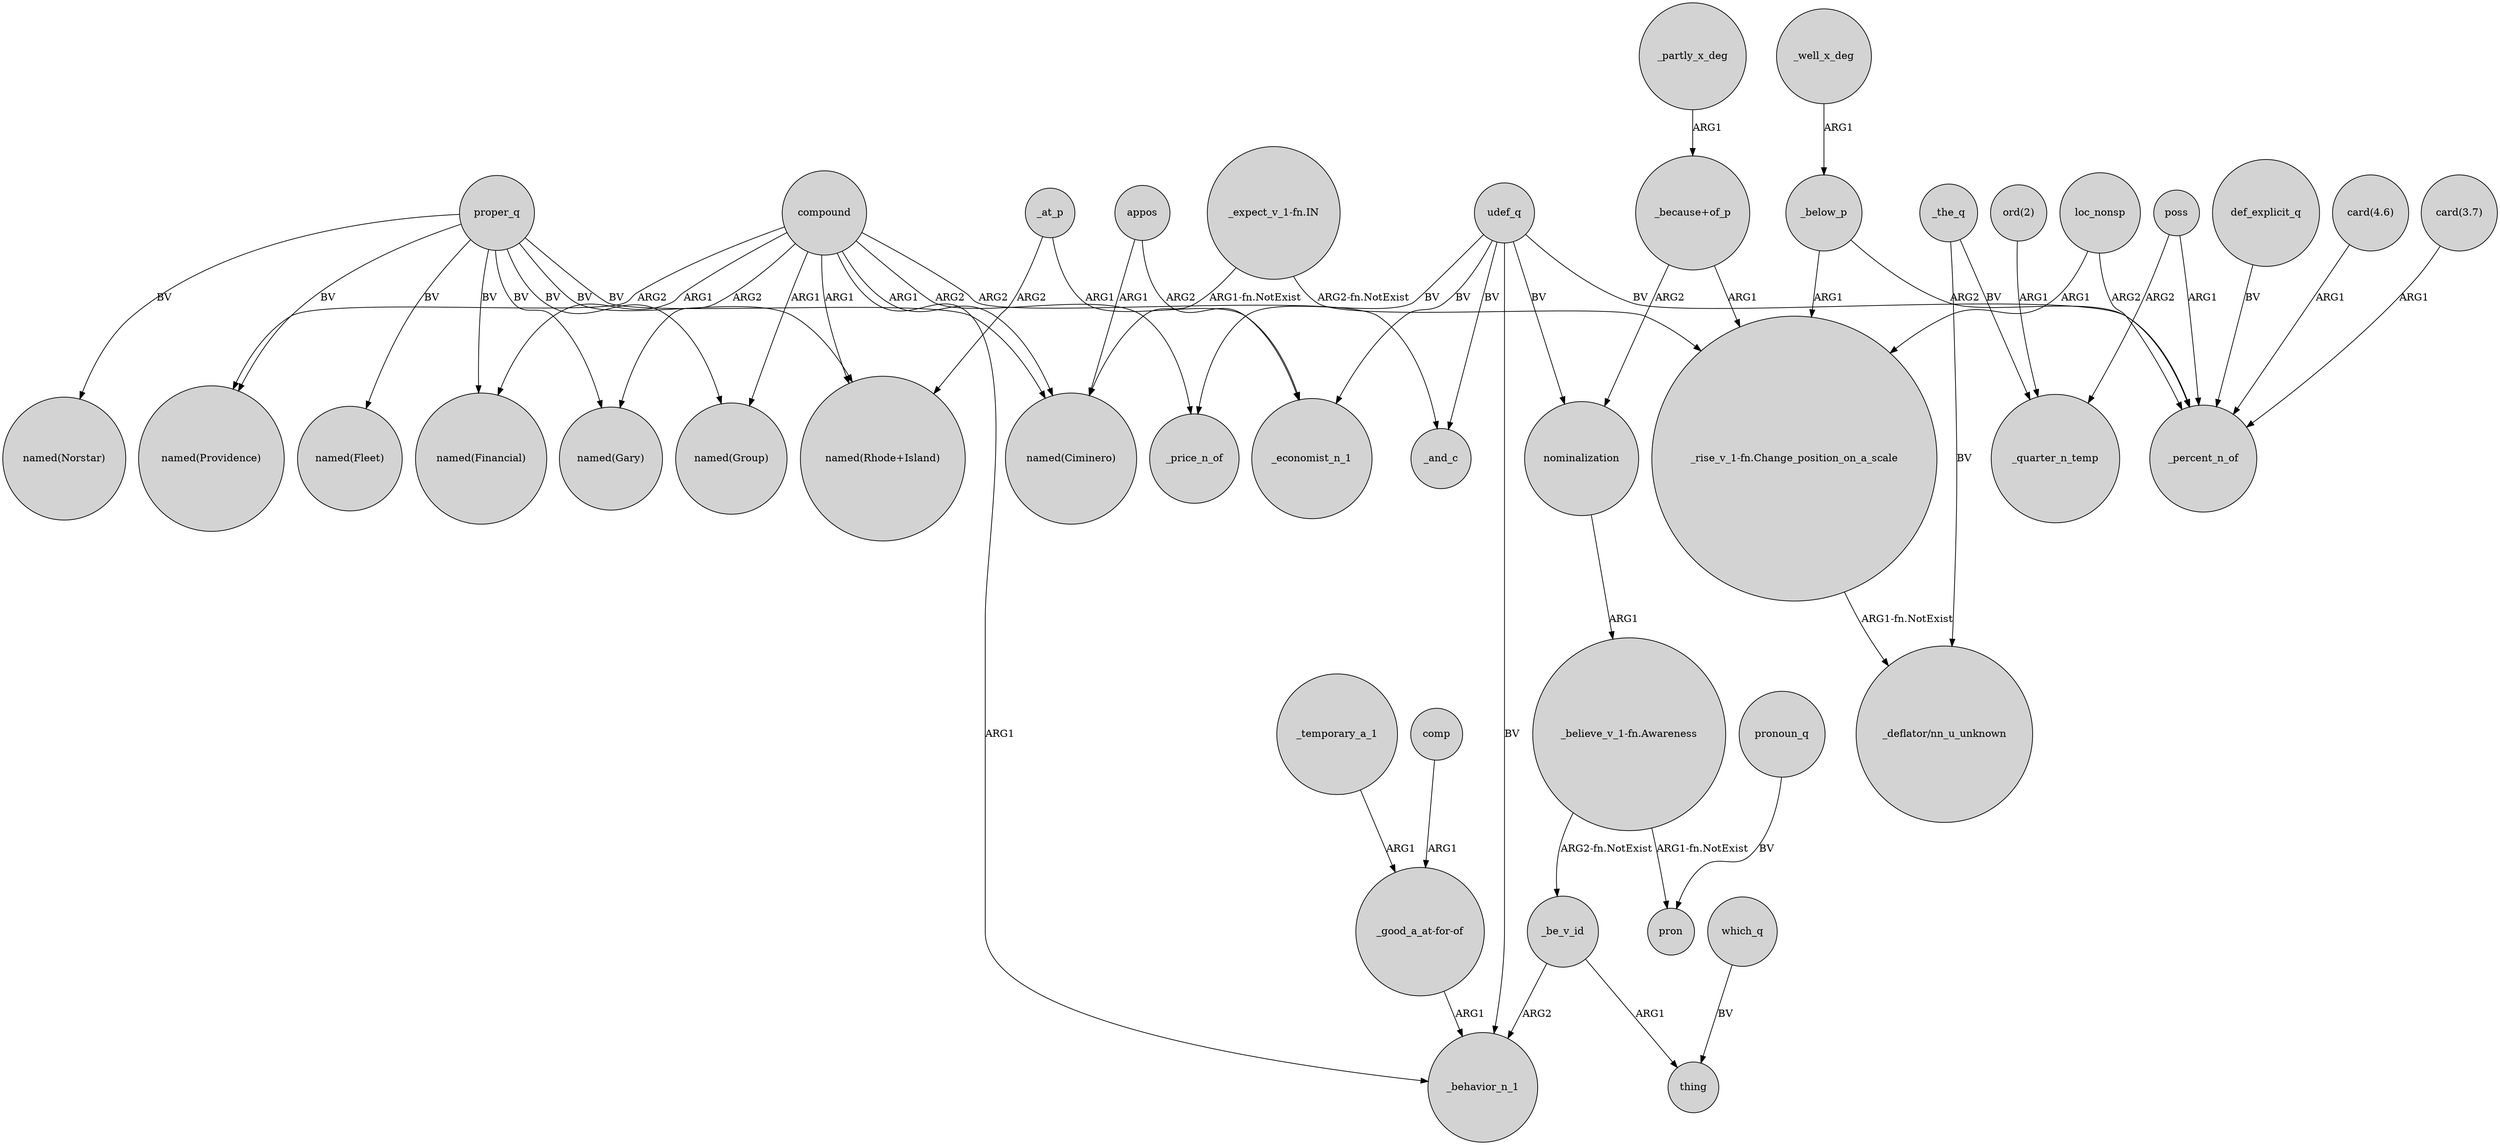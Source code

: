 digraph {
	node [shape=circle style=filled]
	compound -> _price_n_of [label=ARG2]
	udef_q -> _price_n_of [label=BV]
	"_believe_v_1-fn.Awareness" -> _be_v_id [label="ARG2-fn.NotExist"]
	comp -> "_good_a_at-for-of" [label=ARG1]
	proper_q -> "named(Fleet)" [label=BV]
	appos -> _economist_n_1 [label=ARG2]
	"_rise_v_1-fn.Change_position_on_a_scale" -> "_deflator/nn_u_unknown" [label="ARG1-fn.NotExist"]
	"_expect_v_1-fn.IN" -> "named(Ciminero)" [label="ARG1-fn.NotExist"]
	_the_q -> _quarter_n_temp [label=BV]
	"ord(2)" -> _quarter_n_temp [label=ARG1]
	compound -> "named(Providence)" [label=ARG2]
	udef_q -> _economist_n_1 [label=BV]
	_temporary_a_1 -> "_good_a_at-for-of" [label=ARG1]
	proper_q -> "named(Gary)" [label=BV]
	def_explicit_q -> _percent_n_of [label=BV]
	"_good_a_at-for-of" -> _behavior_n_1 [label=ARG1]
	poss -> _quarter_n_temp [label=ARG2]
	nominalization -> "_believe_v_1-fn.Awareness" [label=ARG1]
	compound -> "named(Group)" [label=ARG1]
	"_because+of_p" -> "_rise_v_1-fn.Change_position_on_a_scale" [label=ARG1]
	proper_q -> "named(Financial)" [label=BV]
	poss -> _percent_n_of [label=ARG1]
	_below_p -> "_rise_v_1-fn.Change_position_on_a_scale" [label=ARG1]
	compound -> _and_c [label=ARG2]
	pronoun_q -> pron [label=BV]
	proper_q -> "named(Rhode+Island)" [label=BV]
	loc_nonsp -> _percent_n_of [label=ARG2]
	compound -> "named(Ciminero)" [label=ARG1]
	loc_nonsp -> "_rise_v_1-fn.Change_position_on_a_scale" [label=ARG1]
	_below_p -> _percent_n_of [label=ARG2]
	which_q -> thing [label=BV]
	_be_v_id -> thing [label=ARG1]
	_the_q -> "_deflator/nn_u_unknown" [label=BV]
	appos -> "named(Ciminero)" [label=ARG1]
	_at_p -> _economist_n_1 [label=ARG1]
	proper_q -> "named(Providence)" [label=BV]
	_well_x_deg -> _below_p [label=ARG1]
	"card(4.6)" -> _percent_n_of [label=ARG1]
	udef_q -> nominalization [label=BV]
	_be_v_id -> _behavior_n_1 [label=ARG2]
	udef_q -> _behavior_n_1 [label=BV]
	_at_p -> "named(Rhode+Island)" [label=ARG2]
	_partly_x_deg -> "_because+of_p" [label=ARG1]
	proper_q -> "named(Ciminero)" [label=BV]
	proper_q -> "named(Group)" [label=BV]
	"_expect_v_1-fn.IN" -> "_rise_v_1-fn.Change_position_on_a_scale" [label="ARG2-fn.NotExist"]
	udef_q -> _percent_n_of [label=BV]
	"card(3.7)" -> _percent_n_of [label=ARG1]
	compound -> _behavior_n_1 [label=ARG1]
	"_believe_v_1-fn.Awareness" -> pron [label="ARG1-fn.NotExist"]
	udef_q -> _and_c [label=BV]
	compound -> "named(Rhode+Island)" [label=ARG1]
	proper_q -> "named(Norstar)" [label=BV]
	"_because+of_p" -> nominalization [label=ARG2]
	compound -> "named(Gary)" [label=ARG2]
	compound -> "named(Financial)" [label=ARG1]
}
